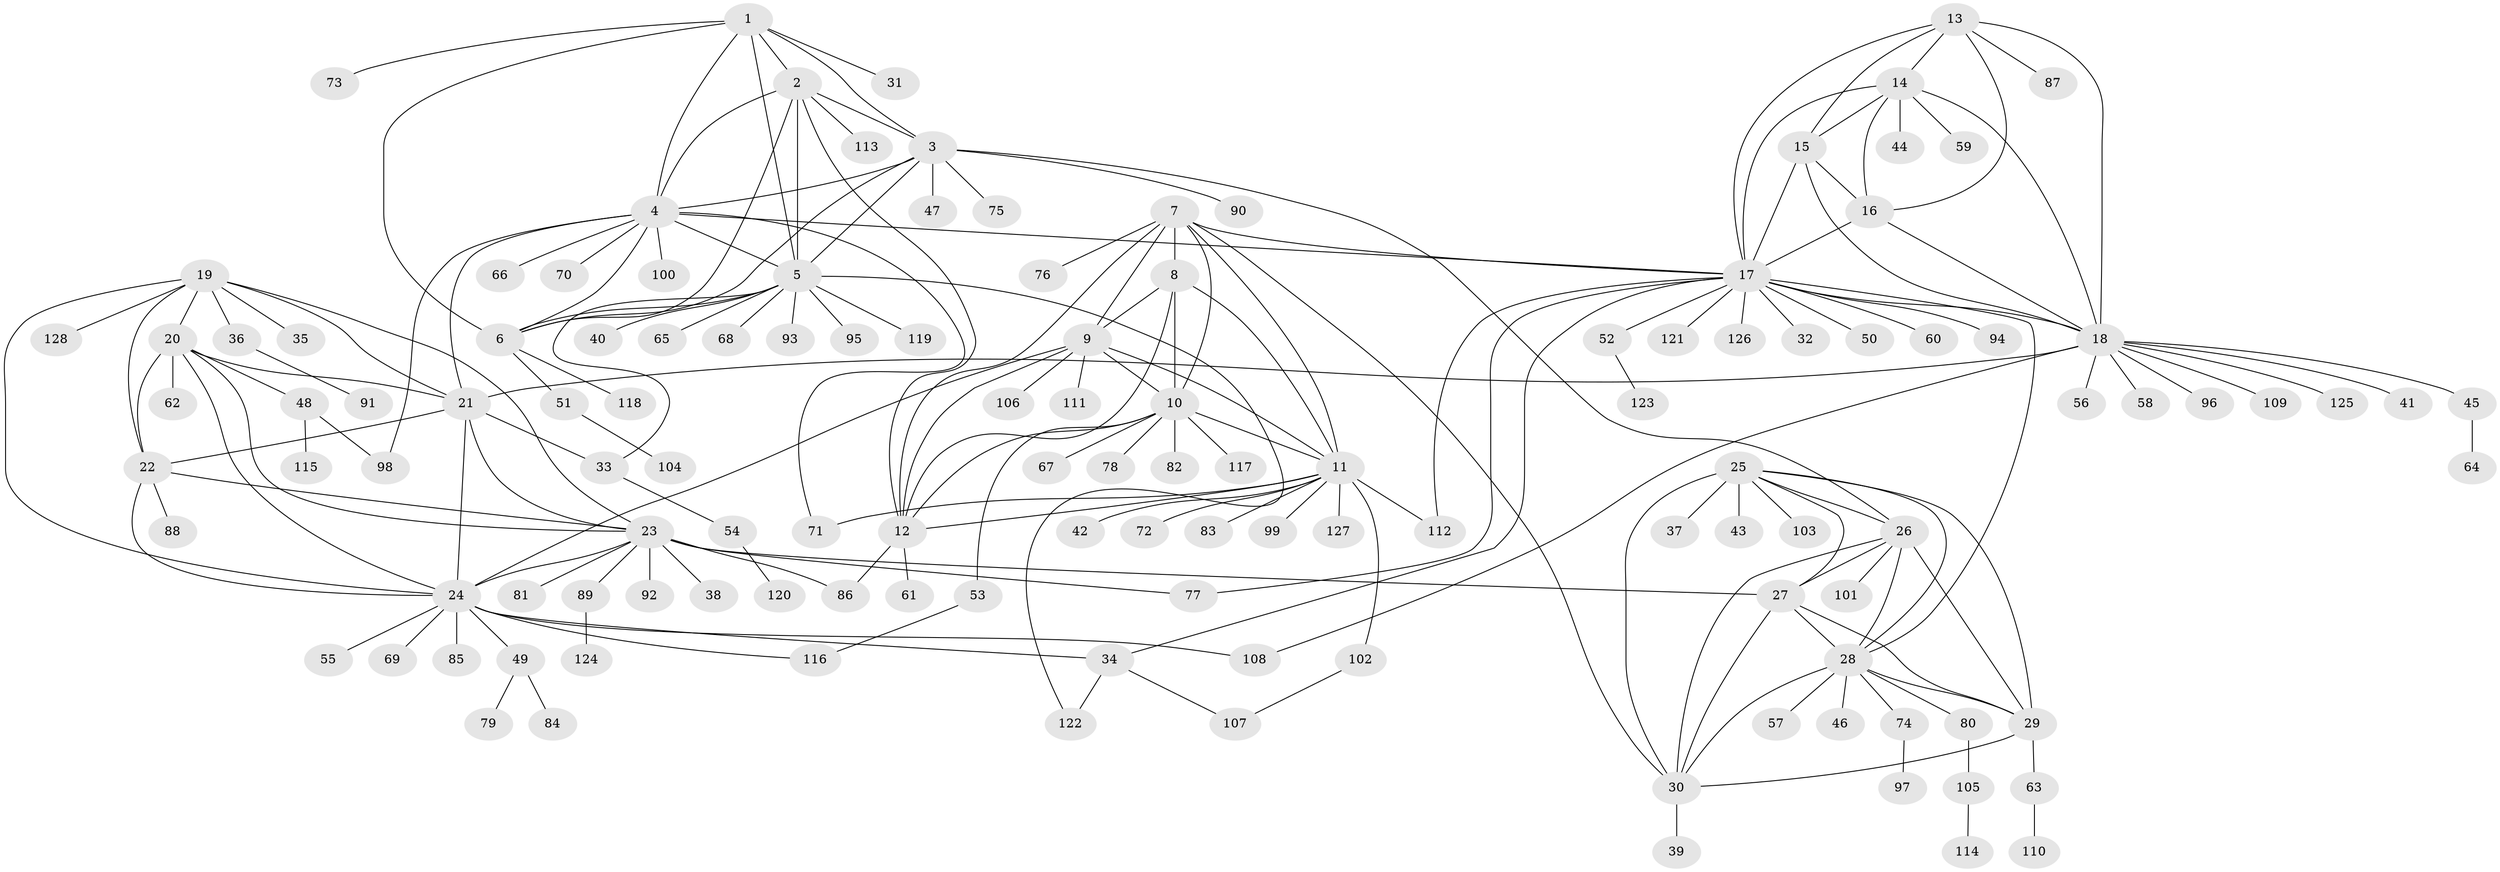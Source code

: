 // Generated by graph-tools (version 1.1) at 2025/54/03/09/25 04:54:04]
// undirected, 128 vertices, 194 edges
graph export_dot {
graph [start="1"]
  node [color=gray90,style=filled];
  1;
  2;
  3;
  4;
  5;
  6;
  7;
  8;
  9;
  10;
  11;
  12;
  13;
  14;
  15;
  16;
  17;
  18;
  19;
  20;
  21;
  22;
  23;
  24;
  25;
  26;
  27;
  28;
  29;
  30;
  31;
  32;
  33;
  34;
  35;
  36;
  37;
  38;
  39;
  40;
  41;
  42;
  43;
  44;
  45;
  46;
  47;
  48;
  49;
  50;
  51;
  52;
  53;
  54;
  55;
  56;
  57;
  58;
  59;
  60;
  61;
  62;
  63;
  64;
  65;
  66;
  67;
  68;
  69;
  70;
  71;
  72;
  73;
  74;
  75;
  76;
  77;
  78;
  79;
  80;
  81;
  82;
  83;
  84;
  85;
  86;
  87;
  88;
  89;
  90;
  91;
  92;
  93;
  94;
  95;
  96;
  97;
  98;
  99;
  100;
  101;
  102;
  103;
  104;
  105;
  106;
  107;
  108;
  109;
  110;
  111;
  112;
  113;
  114;
  115;
  116;
  117;
  118;
  119;
  120;
  121;
  122;
  123;
  124;
  125;
  126;
  127;
  128;
  1 -- 2;
  1 -- 3;
  1 -- 4;
  1 -- 5;
  1 -- 6;
  1 -- 31;
  1 -- 73;
  2 -- 3;
  2 -- 4;
  2 -- 5;
  2 -- 6;
  2 -- 12;
  2 -- 113;
  3 -- 4;
  3 -- 5;
  3 -- 6;
  3 -- 26;
  3 -- 47;
  3 -- 75;
  3 -- 90;
  4 -- 5;
  4 -- 6;
  4 -- 17;
  4 -- 21;
  4 -- 66;
  4 -- 70;
  4 -- 71;
  4 -- 98;
  4 -- 100;
  5 -- 6;
  5 -- 33;
  5 -- 40;
  5 -- 65;
  5 -- 68;
  5 -- 93;
  5 -- 95;
  5 -- 119;
  5 -- 122;
  6 -- 51;
  6 -- 118;
  7 -- 8;
  7 -- 9;
  7 -- 10;
  7 -- 11;
  7 -- 12;
  7 -- 17;
  7 -- 30;
  7 -- 76;
  8 -- 9;
  8 -- 10;
  8 -- 11;
  8 -- 12;
  9 -- 10;
  9 -- 11;
  9 -- 12;
  9 -- 24;
  9 -- 106;
  9 -- 111;
  10 -- 11;
  10 -- 12;
  10 -- 53;
  10 -- 67;
  10 -- 78;
  10 -- 82;
  10 -- 117;
  11 -- 12;
  11 -- 42;
  11 -- 71;
  11 -- 72;
  11 -- 83;
  11 -- 99;
  11 -- 102;
  11 -- 112;
  11 -- 127;
  12 -- 61;
  12 -- 86;
  13 -- 14;
  13 -- 15;
  13 -- 16;
  13 -- 17;
  13 -- 18;
  13 -- 87;
  14 -- 15;
  14 -- 16;
  14 -- 17;
  14 -- 18;
  14 -- 44;
  14 -- 59;
  15 -- 16;
  15 -- 17;
  15 -- 18;
  16 -- 17;
  16 -- 18;
  17 -- 18;
  17 -- 28;
  17 -- 32;
  17 -- 34;
  17 -- 50;
  17 -- 52;
  17 -- 60;
  17 -- 77;
  17 -- 94;
  17 -- 112;
  17 -- 121;
  17 -- 126;
  18 -- 21;
  18 -- 41;
  18 -- 45;
  18 -- 56;
  18 -- 58;
  18 -- 96;
  18 -- 108;
  18 -- 109;
  18 -- 125;
  19 -- 20;
  19 -- 21;
  19 -- 22;
  19 -- 23;
  19 -- 24;
  19 -- 35;
  19 -- 36;
  19 -- 128;
  20 -- 21;
  20 -- 22;
  20 -- 23;
  20 -- 24;
  20 -- 48;
  20 -- 62;
  21 -- 22;
  21 -- 23;
  21 -- 24;
  21 -- 33;
  22 -- 23;
  22 -- 24;
  22 -- 88;
  23 -- 24;
  23 -- 27;
  23 -- 38;
  23 -- 77;
  23 -- 81;
  23 -- 86;
  23 -- 89;
  23 -- 92;
  24 -- 34;
  24 -- 49;
  24 -- 55;
  24 -- 69;
  24 -- 85;
  24 -- 108;
  24 -- 116;
  25 -- 26;
  25 -- 27;
  25 -- 28;
  25 -- 29;
  25 -- 30;
  25 -- 37;
  25 -- 43;
  25 -- 103;
  26 -- 27;
  26 -- 28;
  26 -- 29;
  26 -- 30;
  26 -- 101;
  27 -- 28;
  27 -- 29;
  27 -- 30;
  28 -- 29;
  28 -- 30;
  28 -- 46;
  28 -- 57;
  28 -- 74;
  28 -- 80;
  29 -- 30;
  29 -- 63;
  30 -- 39;
  33 -- 54;
  34 -- 107;
  34 -- 122;
  36 -- 91;
  45 -- 64;
  48 -- 98;
  48 -- 115;
  49 -- 79;
  49 -- 84;
  51 -- 104;
  52 -- 123;
  53 -- 116;
  54 -- 120;
  63 -- 110;
  74 -- 97;
  80 -- 105;
  89 -- 124;
  102 -- 107;
  105 -- 114;
}
